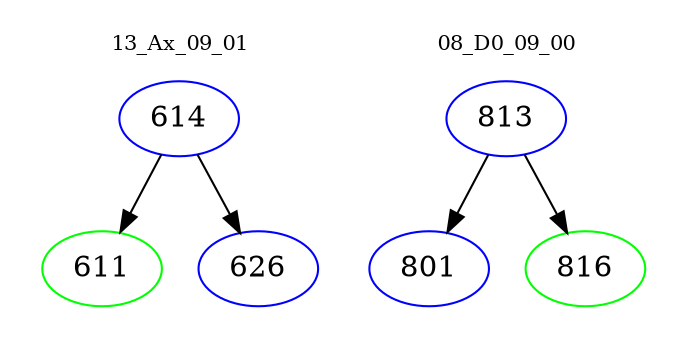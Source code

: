 digraph{
subgraph cluster_0 {
color = white
label = "13_Ax_09_01";
fontsize=10;
T0_614 [label="614", color="blue"]
T0_614 -> T0_611 [color="black"]
T0_611 [label="611", color="green"]
T0_614 -> T0_626 [color="black"]
T0_626 [label="626", color="blue"]
}
subgraph cluster_1 {
color = white
label = "08_D0_09_00";
fontsize=10;
T1_813 [label="813", color="blue"]
T1_813 -> T1_801 [color="black"]
T1_801 [label="801", color="blue"]
T1_813 -> T1_816 [color="black"]
T1_816 [label="816", color="green"]
}
}
